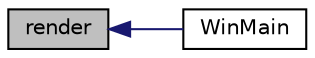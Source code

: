 digraph "render"
{
  edge [fontname="Helvetica",fontsize="10",labelfontname="Helvetica",labelfontsize="10"];
  node [fontname="Helvetica",fontsize="10",shape=record];
  rankdir="LR";
  Node1 [label="render",height=0.2,width=0.4,color="black", fillcolor="grey75", style="filled" fontcolor="black"];
  Node1 -> Node2 [dir="back",color="midnightblue",fontsize="10",style="solid",fontname="Helvetica"];
  Node2 [label="WinMain",height=0.2,width=0.4,color="black", fillcolor="white", style="filled",URL="$_small_o_g_l_8cpp.html#a66e65252a6985e382838442f280f46ba"];
}
